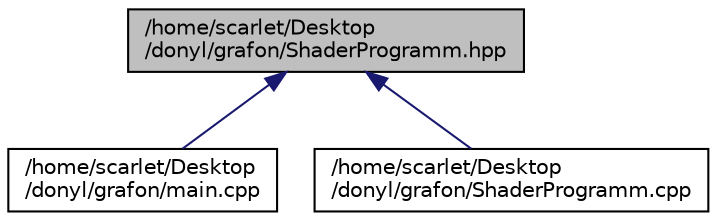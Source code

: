 digraph "/home/scarlet/Desktop/donyl/grafon/ShaderProgramm.hpp"
{
  edge [fontname="Helvetica",fontsize="10",labelfontname="Helvetica",labelfontsize="10"];
  node [fontname="Helvetica",fontsize="10",shape=record];
  Node1 [label="/home/scarlet/Desktop\l/donyl/grafon/ShaderProgramm.hpp",height=0.2,width=0.4,color="black", fillcolor="grey75", style="filled", fontcolor="black"];
  Node1 -> Node2 [dir="back",color="midnightblue",fontsize="10",style="solid",fontname="Helvetica"];
  Node2 [label="/home/scarlet/Desktop\l/donyl/grafon/main.cpp",height=0.2,width=0.4,color="black", fillcolor="white", style="filled",URL="$main_8cpp.html",tooltip="Source file for making triangles. "];
  Node1 -> Node3 [dir="back",color="midnightblue",fontsize="10",style="solid",fontname="Helvetica"];
  Node3 [label="/home/scarlet/Desktop\l/donyl/grafon/ShaderProgramm.cpp",height=0.2,width=0.4,color="black", fillcolor="white", style="filled",URL="$ShaderProgramm_8cpp.html"];
}
